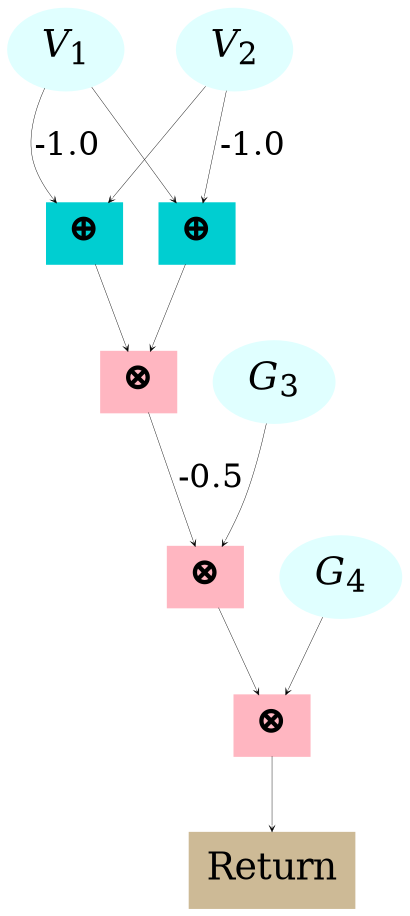 digraph ComputationalGraph { 
label=""
ReturnNode[shape=box, label = "Return", style=filled, color=wheat3, fontsize=18]
g18906[label=<<i>V</i><sub>1</sub>>, style=filled, color=lightcyan, fontsize=18]
g18904[label=<<i>V</i><sub>2</sub>>, style=filled, color=lightcyan, fontsize=18]
g19009[shape=box, label = <<b>&oplus;</b>>, style=filled, color= darkturquoise, fontsize=18, width = 0.5, height = 0.4]
g19012[shape=box, label = <<b>&oplus;</b>>, style=filled, color= darkturquoise, fontsize=18, width = 0.5, height = 0.4]
g19015[shape=box, label = <<b>&otimes;</b>>, style=filled, color=lightpink, fontsize=18, width = 0.5, height = 0.4]
g18914[label=<<i>G</i><sub>3</sub>>, style=filled, color=lightcyan, fontsize=18]
g19018[shape=box, label = <<b>&otimes;</b>>, style=filled, color=lightpink, fontsize=18, width = 0.5, height = 0.4]
g18993[label=<<i>G</i><sub>4</sub>>, style=filled, color=lightcyan, fontsize=18]
g19020[shape=box, label = <<b>&otimes;</b>>, style=filled, color=lightpink, fontsize=18, width = 0.5, height = 0.4]
g18906->g19009[arrowhead=vee,label=-1.0,fontsize=16, penwidth = 0.2,arrowsize = 0.3]
g18904->g19009[arrowhead=vee,penwidth = 0.2,arrowsize = 0.3]
g18904->g19012[arrowhead=vee,label=-1.0,fontsize=16, penwidth = 0.2,arrowsize = 0.3]
g18906->g19012[arrowhead=vee,penwidth = 0.2,arrowsize = 0.3]
g19009->g19015[arrowhead=vee,penwidth = 0.2,arrowsize = 0.3]
g19012->g19015[arrowhead=vee,penwidth = 0.2,arrowsize = 0.3]
g19015->g19018[arrowhead=vee,label=-0.5,fontsize=16,penwidth = 0.2,arrowsize = 0.3]
g18914->g19018[arrowhead=vee,penwidth = 0.2,arrowsize = 0.3]
g19018->g19020[arrowhead=vee,penwidth = 0.2,arrowsize = 0.3]
g18993->g19020[arrowhead=vee,penwidth = 0.2,arrowsize = 0.3]
g19020->ReturnNode[arrowhead=vee, penwidth = 0.2, arrowsize = 0.3]
   }
